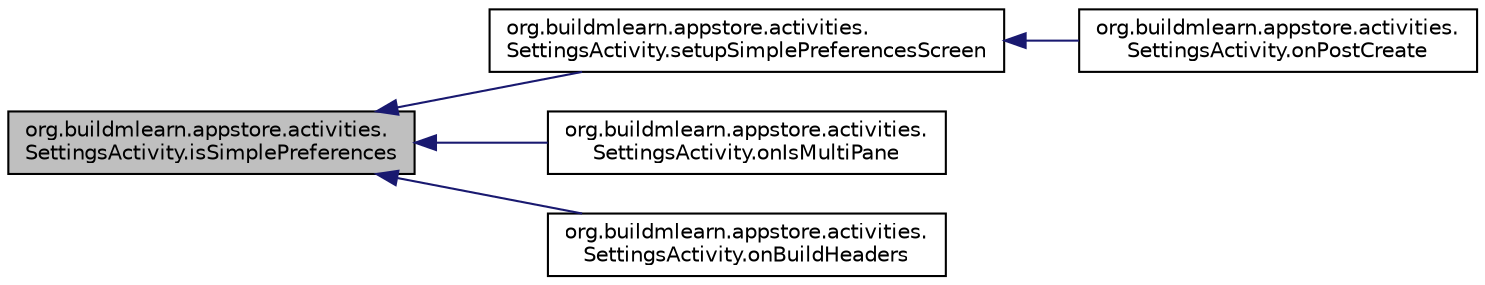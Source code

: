 digraph "org.buildmlearn.appstore.activities.SettingsActivity.isSimplePreferences"
{
 // INTERACTIVE_SVG=YES
  bgcolor="transparent";
  edge [fontname="Helvetica",fontsize="10",labelfontname="Helvetica",labelfontsize="10"];
  node [fontname="Helvetica",fontsize="10",shape=record];
  rankdir="LR";
  Node1 [label="org.buildmlearn.appstore.activities.\lSettingsActivity.isSimplePreferences",height=0.2,width=0.4,color="black", fillcolor="grey75", style="filled", fontcolor="black"];
  Node1 -> Node2 [dir="back",color="midnightblue",fontsize="10",style="solid",fontname="Helvetica"];
  Node2 [label="org.buildmlearn.appstore.activities.\lSettingsActivity.setupSimplePreferencesScreen",height=0.2,width=0.4,color="black",URL="$d7/d35/classorg_1_1buildmlearn_1_1appstore_1_1activities_1_1_settings_activity.html#a37ba985470ade6df6862fef74ff540de",tooltip="Shows the simplified settings UI if the device configuration if the device configuration dictates tha..."];
  Node2 -> Node3 [dir="back",color="midnightblue",fontsize="10",style="solid",fontname="Helvetica"];
  Node3 [label="org.buildmlearn.appstore.activities.\lSettingsActivity.onPostCreate",height=0.2,width=0.4,color="black",URL="$d7/d35/classorg_1_1buildmlearn_1_1appstore_1_1activities_1_1_settings_activity.html#a963635e555c52a885b59d8712a716672"];
  Node1 -> Node4 [dir="back",color="midnightblue",fontsize="10",style="solid",fontname="Helvetica"];
  Node4 [label="org.buildmlearn.appstore.activities.\lSettingsActivity.onIsMultiPane",height=0.2,width=0.4,color="black",URL="$d7/d35/classorg_1_1buildmlearn_1_1appstore_1_1activities_1_1_settings_activity.html#a3e05ad31206e46aa0c7af8e1152549a2"];
  Node1 -> Node5 [dir="back",color="midnightblue",fontsize="10",style="solid",fontname="Helvetica"];
  Node5 [label="org.buildmlearn.appstore.activities.\lSettingsActivity.onBuildHeaders",height=0.2,width=0.4,color="black",URL="$d7/d35/classorg_1_1buildmlearn_1_1appstore_1_1activities_1_1_settings_activity.html#a6cdf908936f1273fab9dbe2d2cb824a3"];
}
